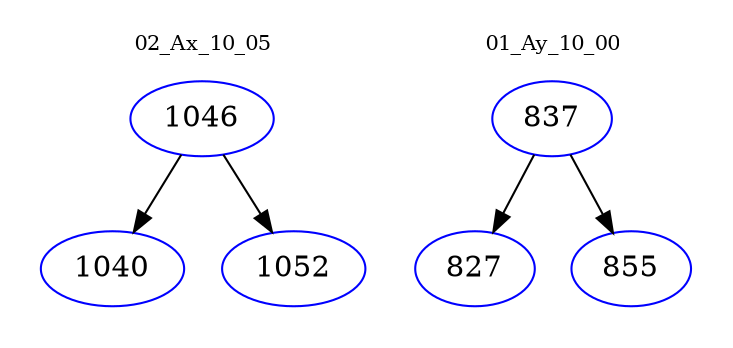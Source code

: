 digraph{
subgraph cluster_0 {
color = white
label = "02_Ax_10_05";
fontsize=10;
T0_1046 [label="1046", color="blue"]
T0_1046 -> T0_1040 [color="black"]
T0_1040 [label="1040", color="blue"]
T0_1046 -> T0_1052 [color="black"]
T0_1052 [label="1052", color="blue"]
}
subgraph cluster_1 {
color = white
label = "01_Ay_10_00";
fontsize=10;
T1_837 [label="837", color="blue"]
T1_837 -> T1_827 [color="black"]
T1_827 [label="827", color="blue"]
T1_837 -> T1_855 [color="black"]
T1_855 [label="855", color="blue"]
}
}
